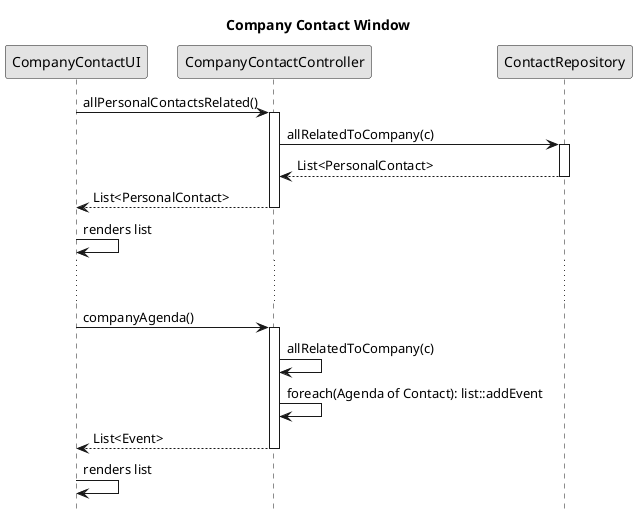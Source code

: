 @startuml us10.1.2_comp_contacts_window.png

skinparam monochrome true
skinparam packageStyle rect
skinparam shadowing false
hide footbox

title Company Contact Window

participant CompanyContactUI
participant CompanyContactController
participant ContactRepository

CompanyContactUI -> CompanyContactController : allPersonalContactsRelated()
activate CompanyContactController
    CompanyContactController -> ContactRepository: allRelatedToCompany(c)
    activate ContactRepository
    CompanyContactController <-- ContactRepository: List<PersonalContact>
    deactivate ContactRepository
CompanyContactUI <-- CompanyContactController: List<PersonalContact>
deactivate CompanyContactController
CompanyContactUI -> CompanyContactUI: renders list
... ...
CompanyContactUI -> CompanyContactController: companyAgenda()
activate CompanyContactController
    CompanyContactController -> CompanyContactController: allRelatedToCompany(c)
    CompanyContactController -> CompanyContactController:foreach(Agenda of Contact): list::addEvent

CompanyContactUI <-- CompanyContactController: List<Event>
deactivate CompanyContactController
CompanyContactUI -> CompanyContactUI: renders list


@enduml